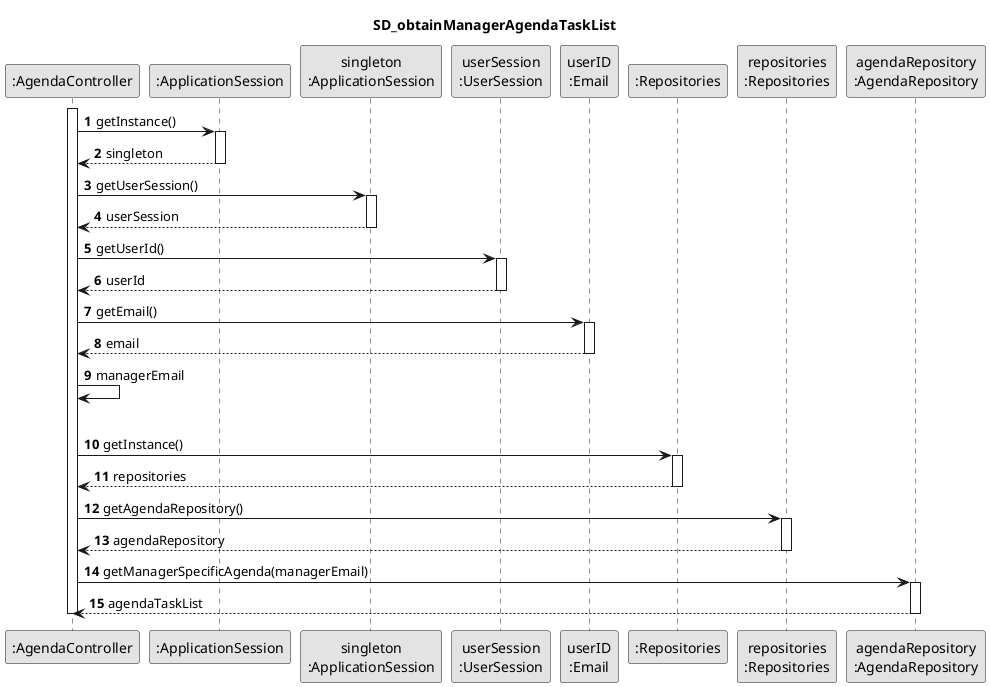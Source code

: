@startuml
skinparam monochrome true
skinparam packageStyle rectangle
skinparam shadowing false

title SD_obtainManagerAgendaTaskList

autonumber

participant ":AgendaController" as AGENDA_CTRL

participant ":ApplicationSession" as APP
participant "singleton\n:ApplicationSession" as APPSingleton
participant "userSession\n:UserSession" as UserSession
participant "userID\n:Email" as Email

participant ":Repositories" as REPO
participant "repositories\n:Repositories" as REPOInstance
participant "agendaRepository\n:AgendaRepository" as AgendaRepository

activate AGENDA_CTRL

    AGENDA_CTRL -> APP : getInstance()
    activate APP

        APP --> AGENDA_CTRL : singleton
    deactivate APP

    AGENDA_CTRL -> APPSingleton : getUserSession()
    activate APPSingleton

        APPSingleton --> AGENDA_CTRL : userSession
    deactivate APPSingleton

    AGENDA_CTRL -> UserSession : getUserId()
    activate UserSession

        UserSession --> AGENDA_CTRL : userId
    deactivate UserSession

    AGENDA_CTRL -> Email : getEmail()
    activate Email

        Email --> AGENDA_CTRL : email
    deactivate Email

    AGENDA_CTRL -> AGENDA_CTRL : managerEmail
    |||

    AGENDA_CTRL -> REPO : getInstance()
    activate REPO

        REPO --> AGENDA_CTRL : repositories
    deactivate REPO

    AGENDA_CTRL -> REPOInstance : getAgendaRepository()
    activate REPOInstance

        REPOInstance --> AGENDA_CTRL : agendaRepository
    deactivate REPOInstance

    AGENDA_CTRL -> AgendaRepository : getManagerSpecificAgenda(managerEmail)
    activate AgendaRepository

        AgendaRepository --> AGENDA_CTRL : agendaTaskList

    deactivate AgendaRepository

deactivate AGENDA_CTRL

@enduml
